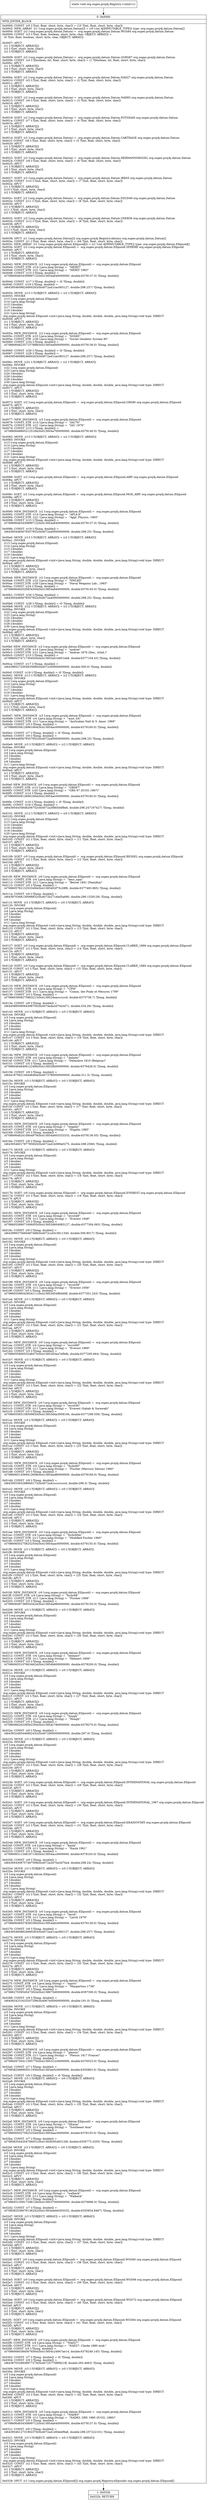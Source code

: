 digraph "CFG fororg.osgeo.proj4j.Registry.\<clinit\>()V" {
Node_0 [shape=record,label="{0\:\ 0x0000|MTH_ENTER_BLOCK\l|0x0000: CONST  (r0 I:?[int, float, short, byte, char]) = (10 ?[int, float, short, byte, char]) \l0x0002: NEW_ARRAY  (r1 I:org.osgeo.proj4j.datum.Datum[]) = (r0 I:int A[IMMUTABLE_TYPE]) type: org.osgeo.proj4j.datum.Datum[] \l0x0004: SGET  (r2 I:org.osgeo.proj4j.datum.Datum) =  org.osgeo.proj4j.datum.Datum.WGS84 org.osgeo.proj4j.datum.Datum \l0x0006: CONST  (r3 I:?[int, float, boolean, short, byte, char, OBJECT, ARRAY]) = \l  (0 ?[int, float, boolean, short, byte, char, OBJECT, ARRAY])\l \l0x0007: APUT  \l  (r1 I:?[OBJECT, ARRAY][])\l  (r3 I:?[int, short, byte, char])\l  (r2 I:?[OBJECT, ARRAY])\l \l0x0009: SGET  (r2 I:org.osgeo.proj4j.datum.Datum) =  org.osgeo.proj4j.datum.Datum.GGRS87 org.osgeo.proj4j.datum.Datum \l0x000b: CONST  (r4 I:?[boolean, int, float, short, byte, char]) = (1 ?[boolean, int, float, short, byte, char]) \l0x000c: APUT  \l  (r1 I:?[OBJECT, ARRAY][])\l  (r4 I:?[int, short, byte, char])\l  (r2 I:?[OBJECT, ARRAY])\l \l0x000e: SGET  (r2 I:org.osgeo.proj4j.datum.Datum) =  org.osgeo.proj4j.datum.Datum.NAD27 org.osgeo.proj4j.datum.Datum \l0x0010: CONST  (r5 I:?[int, float, short, byte, char]) = (2 ?[int, float, short, byte, char]) \l0x0011: APUT  \l  (r1 I:?[OBJECT, ARRAY][])\l  (r5 I:?[int, short, byte, char])\l  (r2 I:?[OBJECT, ARRAY])\l \l0x0013: SGET  (r2 I:org.osgeo.proj4j.datum.Datum) =  org.osgeo.proj4j.datum.Datum.NAD83 org.osgeo.proj4j.datum.Datum \l0x0015: CONST  (r6 I:?[int, float, short, byte, char]) = (3 ?[int, float, short, byte, char]) \l0x0016: APUT  \l  (r1 I:?[OBJECT, ARRAY][])\l  (r6 I:?[int, short, byte, char])\l  (r2 I:?[OBJECT, ARRAY])\l \l0x0018: SGET  (r2 I:org.osgeo.proj4j.datum.Datum) =  org.osgeo.proj4j.datum.Datum.POTSDAM org.osgeo.proj4j.datum.Datum \l0x001a: CONST  (r7 I:?[int, float, short, byte, char]) = (4 ?[int, float, short, byte, char]) \l0x001b: APUT  \l  (r1 I:?[OBJECT, ARRAY][])\l  (r7 I:?[int, short, byte, char])\l  (r2 I:?[OBJECT, ARRAY])\l \l0x001d: SGET  (r2 I:org.osgeo.proj4j.datum.Datum) =  org.osgeo.proj4j.datum.Datum.CARTHAGE org.osgeo.proj4j.datum.Datum \l0x001f: CONST  (r8 I:?[int, float, short, byte, char]) = (5 ?[int, float, short, byte, char]) \l0x0020: APUT  \l  (r1 I:?[OBJECT, ARRAY][])\l  (r8 I:?[int, short, byte, char])\l  (r2 I:?[OBJECT, ARRAY])\l \l0x0022: SGET  (r2 I:org.osgeo.proj4j.datum.Datum) =  org.osgeo.proj4j.datum.Datum.HERMANNSKOGEL org.osgeo.proj4j.datum.Datum \l0x0024: CONST  (r9 I:?[int, float, short, byte, char]) = (6 ?[int, float, short, byte, char]) \l0x0025: APUT  \l  (r1 I:?[OBJECT, ARRAY][])\l  (r9 I:?[int, short, byte, char])\l  (r2 I:?[OBJECT, ARRAY])\l \l0x0027: SGET  (r2 I:org.osgeo.proj4j.datum.Datum) =  org.osgeo.proj4j.datum.Datum.IRE65 org.osgeo.proj4j.datum.Datum \l0x0029: CONST  (r10 I:?[int, float, short, byte, char]) = (7 ?[int, float, short, byte, char]) \l0x002a: APUT  \l  (r1 I:?[OBJECT, ARRAY][])\l  (r10 I:?[int, short, byte, char])\l  (r2 I:?[OBJECT, ARRAY])\l \l0x002c: SGET  (r2 I:org.osgeo.proj4j.datum.Datum) =  org.osgeo.proj4j.datum.Datum.NZGD49 org.osgeo.proj4j.datum.Datum \l0x002e: CONST  (r11 I:?[int, float, short, byte, char]) = (8 ?[int, float, short, byte, char]) \l0x0030: APUT  \l  (r1 I:?[OBJECT, ARRAY][])\l  (r11 I:?[int, short, byte, char])\l  (r2 I:?[OBJECT, ARRAY])\l \l0x0032: SGET  (r2 I:org.osgeo.proj4j.datum.Datum) =  org.osgeo.proj4j.datum.Datum.OSEB36 org.osgeo.proj4j.datum.Datum \l0x0034: CONST  (r12 I:?[int, float, short, byte, char]) = (9 ?[int, float, short, byte, char]) \l0x0036: APUT  \l  (r1 I:?[OBJECT, ARRAY][])\l  (r12 I:?[int, short, byte, char])\l  (r2 I:?[OBJECT, ARRAY])\l \l0x0038: SPUT  (r1 I:org.osgeo.proj4j.datum.Datum[]) org.osgeo.proj4j.Registry.datums org.osgeo.proj4j.datum.Datum[] \l0x003a: CONST  (r1 I:?[int, float, short, byte, char]) = (44 ?[int, float, short, byte, char]) \l0x003c: NEW_ARRAY  (r1 I:org.osgeo.proj4j.datum.Ellipsoid[]) = (r1 I:int A[IMMUTABLE_TYPE]) type: org.osgeo.proj4j.datum.Ellipsoid[] \l0x003e: SGET  (r2 I:org.osgeo.proj4j.datum.Ellipsoid) =  org.osgeo.proj4j.datum.Ellipsoid.SPHERE org.osgeo.proj4j.datum.Ellipsoid \l0x0040: APUT  \l  (r1 I:?[OBJECT, ARRAY][])\l  (r3 I:?[int, short, byte, char])\l  (r2 I:?[OBJECT, ARRAY])\l \l0x0042: NEW_INSTANCE  (r2 I:org.osgeo.proj4j.datum.Ellipsoid) =  org.osgeo.proj4j.datum.Ellipsoid \l0x0044: CONST_STR  (r14 I:java.lang.String) =  \"MERIT\" \l0x0046: CONST_STR  (r21 I:java.lang.String) =  \"MERIT 1983\" \l0x0048: CONST  (r15 I:?[long, double]) = \l  (4708606483430899712(0x415854a640000000, double:6378137.0) ?[long, double])\l \l0x004d: CONST  (r17 I:?[long, double]) = (0 ?[long, double]) \l0x004f: CONST  (r19 I:?[long, double]) = \l  (4643954608824660263(0x4072a41cac083127, double:298.257) ?[long, double])\l \l0x0054: MOVE  (r13 I:?[OBJECT, ARRAY]) = (r2 I:?[OBJECT, ARRAY]) \l0x0055: INVOKE  \l  (r13 I:org.osgeo.proj4j.datum.Ellipsoid)\l  (r14 I:java.lang.String)\l  (r15 I:double)\l  (r17 I:double)\l  (r19 I:double)\l  (r21 I:java.lang.String)\l org.osgeo.proj4j.datum.Ellipsoid.\<init\>(java.lang.String, double, double, double, java.lang.String):void type: DIRECT \l0x0058: APUT  \l  (r1 I:?[OBJECT, ARRAY][])\l  (r4 I:?[int, short, byte, char])\l  (r2 I:?[OBJECT, ARRAY])\l \l0x005a: NEW_INSTANCE  (r2 I:org.osgeo.proj4j.datum.Ellipsoid) =  org.osgeo.proj4j.datum.Ellipsoid \l0x005c: CONST_STR  (r23 I:java.lang.String) =  \"SGS85\" \l0x005e: CONST_STR  (r30 I:java.lang.String) =  \"Soviet Geodetic System 85\" \l0x0060: CONST  (r24 I:?[long, double]) = \l  (4708606482357157888(0x415854a600000000, double:6378136.0) ?[long, double])\l \l0x0065: CONST  (r26 I:?[long, double]) = (0 ?[long, double]) \l0x0067: CONST  (r28 I:?[long, double]) = \l  (4643954608824660263(0x4072a41cac083127, double:298.257) ?[long, double])\l \l0x006c: MOVE  (r22 I:?[OBJECT, ARRAY]) = (r2 I:?[OBJECT, ARRAY]) \l0x006e: INVOKE  \l  (r22 I:org.osgeo.proj4j.datum.Ellipsoid)\l  (r23 I:java.lang.String)\l  (r24 I:double)\l  (r26 I:double)\l  (r28 I:double)\l  (r30 I:java.lang.String)\l org.osgeo.proj4j.datum.Ellipsoid.\<init\>(java.lang.String, double, double, double, java.lang.String):void type: DIRECT \l0x0071: APUT  \l  (r1 I:?[OBJECT, ARRAY][])\l  (r5 I:?[int, short, byte, char])\l  (r2 I:?[OBJECT, ARRAY])\l \l0x0073: SGET  (r2 I:org.osgeo.proj4j.datum.Ellipsoid) =  org.osgeo.proj4j.datum.Ellipsoid.GRS80 org.osgeo.proj4j.datum.Ellipsoid \l0x0075: APUT  \l  (r1 I:?[OBJECT, ARRAY][])\l  (r6 I:?[int, short, byte, char])\l  (r2 I:?[OBJECT, ARRAY])\l \l0x0077: NEW_INSTANCE  (r2 I:org.osgeo.proj4j.datum.Ellipsoid) =  org.osgeo.proj4j.datum.Ellipsoid \l0x0079: CONST_STR  (r14 I:java.lang.String) =  \"IAU76\" \l0x007b: CONST_STR  (r21 I:java.lang.String) =  \"IAU 1976\" \l0x007d: CONST  (r15 I:?[long, double]) = \l  (4708606486652125184(0x415854a700000000, double:6378140.0) ?[long, double])\l \l0x0082: MOVE  (r13 I:?[OBJECT, ARRAY]) = (r2 I:?[OBJECT, ARRAY]) \l0x0083: INVOKE  \l  (r13 I:org.osgeo.proj4j.datum.Ellipsoid)\l  (r14 I:java.lang.String)\l  (r15 I:double)\l  (r17 I:double)\l  (r19 I:double)\l  (r21 I:java.lang.String)\l org.osgeo.proj4j.datum.Ellipsoid.\<init\>(java.lang.String, double, double, double, java.lang.String):void type: DIRECT \l0x0086: APUT  \l  (r1 I:?[OBJECT, ARRAY][])\l  (r7 I:?[int, short, byte, char])\l  (r2 I:?[OBJECT, ARRAY])\l \l0x0088: SGET  (r2 I:org.osgeo.proj4j.datum.Ellipsoid) =  org.osgeo.proj4j.datum.Ellipsoid.AIRY org.osgeo.proj4j.datum.Ellipsoid \l0x008a: APUT  \l  (r1 I:?[OBJECT, ARRAY][])\l  (r8 I:?[int, short, byte, char])\l  (r2 I:?[OBJECT, ARRAY])\l \l0x008c: SGET  (r2 I:org.osgeo.proj4j.datum.Ellipsoid) =  org.osgeo.proj4j.datum.Ellipsoid.MOD_AIRY org.osgeo.proj4j.datum.Ellipsoid \l0x008e: APUT  \l  (r1 I:?[OBJECT, ARRAY][])\l  (r9 I:?[int, short, byte, char])\l  (r2 I:?[OBJECT, ARRAY])\l \l0x0090: NEW_INSTANCE  (r2 I:org.osgeo.proj4j.datum.Ellipsoid) =  org.osgeo.proj4j.datum.Ellipsoid \l0x0092: CONST_STR  (r14 I:java.lang.String) =  \"APL4.9\" \l0x0094: CONST_STR  (r21 I:java.lang.String) =  \"Appl. Physics. 1965\" \l0x0096: CONST  (r15 I:?[long, double]) = \l  (4708606483430899712(0x415854a640000000, double:6378137.0) ?[long, double])\l \l0x009b: CONST  (r19 I:?[long, double]) = \l  (4643954485679357952(0x4072a40000000000, double:298.25) ?[long, double])\l \l0x00a0: MOVE  (r13 I:?[OBJECT, ARRAY]) = (r2 I:?[OBJECT, ARRAY]) \l0x00a1: INVOKE  \l  (r13 I:org.osgeo.proj4j.datum.Ellipsoid)\l  (r14 I:java.lang.String)\l  (r15 I:double)\l  (r17 I:double)\l  (r19 I:double)\l  (r21 I:java.lang.String)\l org.osgeo.proj4j.datum.Ellipsoid.\<init\>(java.lang.String, double, double, double, java.lang.String):void type: DIRECT \l0x00a4: APUT  \l  (r1 I:?[OBJECT, ARRAY][])\l  (r10 I:?[int, short, byte, char])\l  (r2 I:?[OBJECT, ARRAY])\l \l0x00a6: NEW_INSTANCE  (r2 I:org.osgeo.proj4j.datum.Ellipsoid) =  org.osgeo.proj4j.datum.Ellipsoid \l0x00a8: CONST_STR  (r23 I:java.lang.String) =  \"NWL9D\" \l0x00aa: CONST_STR  (r30 I:java.lang.String) =  \"Naval Weapons Lab., 1965\" \l0x00ac: CONST  (r24 I:?[long, double]) = \l  (4708606492020834304(0x415854a840000000, double:6378145.0) ?[long, double])\l \l0x00b1: CONST  (r26 I:?[long, double]) = \l  (4643954485679357952(0x4072a40000000000, double:298.25) ?[long, double])\l \l0x00b6: CONST  (r28 I:?[long, double]) = (0 ?[long, double]) \l0x00b8: MOVE  (r22 I:?[OBJECT, ARRAY]) = (r2 I:?[OBJECT, ARRAY]) \l0x00ba: INVOKE  \l  (r22 I:org.osgeo.proj4j.datum.Ellipsoid)\l  (r23 I:java.lang.String)\l  (r24 I:double)\l  (r26 I:double)\l  (r28 I:double)\l  (r30 I:java.lang.String)\l org.osgeo.proj4j.datum.Ellipsoid.\<init\>(java.lang.String, double, double, double, java.lang.String):void type: DIRECT \l0x00bd: APUT  \l  (r1 I:?[OBJECT, ARRAY][])\l  (r11 I:?[int, short, byte, char])\l  (r2 I:?[OBJECT, ARRAY])\l \l0x00bf: NEW_INSTANCE  (r2 I:org.osgeo.proj4j.datum.Ellipsoid) =  org.osgeo.proj4j.datum.Ellipsoid \l0x00c1: CONST_STR  (r14 I:java.lang.String) =  \"andrae\" \l0x00c3: CONST_STR  (r21 I:java.lang.String) =  \"Andrae 1876 (Den., Iclnd.)\" \l0x00c5: CONST  (r15 I:?[long, double]) = \l  (4708605374717304504(0x415853a41b851eb8, double:6377104.43) ?[long, double])\l \l0x00ca: CONST  (r17 I:?[long, double]) = \l  (4643985272004935680(0x4072c00000000000, double:300.0) ?[long, double])\l \l0x00cf: CONST  (r19 I:?[long, double]) = (0 ?[long, double]) \l0x00d1: MOVE  (r13 I:?[OBJECT, ARRAY]) = (r2 I:?[OBJECT, ARRAY]) \l0x00d2: INVOKE  \l  (r13 I:org.osgeo.proj4j.datum.Ellipsoid)\l  (r14 I:java.lang.String)\l  (r15 I:double)\l  (r17 I:double)\l  (r19 I:double)\l  (r21 I:java.lang.String)\l org.osgeo.proj4j.datum.Ellipsoid.\<init\>(java.lang.String, double, double, double, java.lang.String):void type: DIRECT \l0x00d5: APUT  \l  (r1 I:?[OBJECT, ARRAY][])\l  (r12 I:?[int, short, byte, char])\l  (r2 I:?[OBJECT, ARRAY])\l \l0x00d7: NEW_INSTANCE  (r2 I:org.osgeo.proj4j.datum.Ellipsoid) =  org.osgeo.proj4j.datum.Ellipsoid \l0x00d9: CONST_STR  (r4 I:java.lang.String) =  \"aust_SA\" \l0x00db: CONST_STR  (r11 I:java.lang.String) =  \"Australian Natl & S. Amer. 1969\" \l0x00dd: CONST  (r5 I:?[long, double]) = \l  (4708606508126961664(0x415854ac00000000, double:6378160.0) ?[long, double])\l \l0x00e2: CONST  (r7 I:?[long, double]) = (0 ?[long, double]) \l0x00e4: CONST  (r9 I:?[long, double]) = \l  (4643954485679357952(0x4072a40000000000, double:298.25) ?[long, double])\l \l0x00e9: MOVE  (r3 I:?[OBJECT, ARRAY]) = (r2 I:?[OBJECT, ARRAY]) \l0x00ea: INVOKE  \l  (r3 I:org.osgeo.proj4j.datum.Ellipsoid)\l  (r4 I:java.lang.String)\l  (r5 I:double)\l  (r7 I:double)\l  (r9 I:double)\l  (r11 I:java.lang.String)\l org.osgeo.proj4j.datum.Ellipsoid.\<init\>(java.lang.String, double, double, double, java.lang.String):void type: DIRECT \l0x00ed: APUT  \l  (r1 I:?[OBJECT, ARRAY][])\l  (r0 I:?[int, short, byte, char])\l  (r2 I:?[OBJECT, ARRAY])\l \l0x00ef: NEW_INSTANCE  (r0 I:org.osgeo.proj4j.datum.Ellipsoid) =  org.osgeo.proj4j.datum.Ellipsoid \l0x00f1: CONST_STR  (r13 I:java.lang.String) =  \"GRS67\" \l0x00f3: CONST_STR  (r20 I:java.lang.String) =  \"GRS 67 (IUGG 1967)\" \l0x00f5: CONST  (r14 I:?[long, double]) = \l  (4708606508126961664(0x415854ac00000000, double:6378160.0) ?[long, double])\l \l0x00fa: CONST  (r16 I:?[long, double]) = (0 ?[long, double]) \l0x00fc: CONST  (r18 I:?[long, double]) = \l  (4643954435848206752(0x4072a3f465d4f9a0, double:298.247167427) ?[long, double])\l \l0x0101: MOVE  (r12 I:?[OBJECT, ARRAY]) = (r0 I:?[OBJECT, ARRAY]) \l0x0102: INVOKE  \l  (r12 I:org.osgeo.proj4j.datum.Ellipsoid)\l  (r13 I:java.lang.String)\l  (r14 I:double)\l  (r16 I:double)\l  (r18 I:double)\l  (r20 I:java.lang.String)\l org.osgeo.proj4j.datum.Ellipsoid.\<init\>(java.lang.String, double, double, double, java.lang.String):void type: DIRECT \l0x0105: CONST  (r2 I:?[int, float, short, byte, char]) = (11 ?[int, float, short, byte, char]) \l0x0107: APUT  \l  (r1 I:?[OBJECT, ARRAY][])\l  (r2 I:?[int, short, byte, char])\l  (r0 I:?[OBJECT, ARRAY])\l \l0x0109: SGET  (r0 I:org.osgeo.proj4j.datum.Ellipsoid) =  org.osgeo.proj4j.datum.Ellipsoid.BESSEL org.osgeo.proj4j.datum.Ellipsoid \l0x010b: CONST  (r2 I:?[int, float, short, byte, char]) = (12 ?[int, float, short, byte, char]) \l0x010d: APUT  \l  (r1 I:?[OBJECT, ARRAY][])\l  (r2 I:?[int, short, byte, char])\l  (r0 I:?[OBJECT, ARRAY])\l \l0x010f: NEW_INSTANCE  (r0 I:org.osgeo.proj4j.datum.Ellipsoid) =  org.osgeo.proj4j.datum.Ellipsoid \l0x0111: CONST_STR  (r4 I:java.lang.String) =  \"bess_nam\" \l0x0113: CONST_STR  (r11 I:java.lang.String) =  \"Bessel 1841 (Namibia)\" \l0x0115: CONST  (r5 I:?[long, double]) = \l  (4708605782132533494(0x41585402f75c28f6, double:6377483.865) ?[long, double])\l \l0x011a: CONST  (r9 I:?[long, double]) = \l  (4643970368130098832(0x4072b271ebd5a690, double:299.1528128) ?[long, double])\l \l0x011f: MOVE  (r3 I:?[OBJECT, ARRAY]) = (r0 I:?[OBJECT, ARRAY]) \l0x0120: INVOKE  \l  (r3 I:org.osgeo.proj4j.datum.Ellipsoid)\l  (r4 I:java.lang.String)\l  (r5 I:double)\l  (r7 I:double)\l  (r9 I:double)\l  (r11 I:java.lang.String)\l org.osgeo.proj4j.datum.Ellipsoid.\<init\>(java.lang.String, double, double, double, java.lang.String):void type: DIRECT \l0x0123: CONST  (r2 I:?[int, float, short, byte, char]) = (13 ?[int, float, short, byte, char]) \l0x0125: APUT  \l  (r1 I:?[OBJECT, ARRAY][])\l  (r2 I:?[int, short, byte, char])\l  (r0 I:?[OBJECT, ARRAY])\l \l0x0127: SGET  (r0 I:org.osgeo.proj4j.datum.Ellipsoid) =  org.osgeo.proj4j.datum.Ellipsoid.CLARKE_1866 org.osgeo.proj4j.datum.Ellipsoid \l0x0129: CONST  (r2 I:?[int, float, short, byte, char]) = (14 ?[int, float, short, byte, char]) \l0x012b: APUT  \l  (r1 I:?[OBJECT, ARRAY][])\l  (r2 I:?[int, short, byte, char])\l  (r0 I:?[OBJECT, ARRAY])\l \l0x012d: SGET  (r0 I:org.osgeo.proj4j.datum.Ellipsoid) =  org.osgeo.proj4j.datum.Ellipsoid.CLARKE_1880 org.osgeo.proj4j.datum.Ellipsoid \l0x012f: CONST  (r2 I:?[int, float, short, byte, char]) = (15 ?[int, float, short, byte, char]) \l0x0131: APUT  \l  (r1 I:?[OBJECT, ARRAY][])\l  (r2 I:?[int, short, byte, char])\l  (r0 I:?[OBJECT, ARRAY])\l \l0x0133: NEW_INSTANCE  (r0 I:org.osgeo.proj4j.datum.Ellipsoid) =  org.osgeo.proj4j.datum.Ellipsoid \l0x0135: CONST_STR  (r4 I:java.lang.String) =  \"CPM\" \l0x0137: CONST_STR  (r11 I:java.lang.String) =  \"Comm. des Poids et Mesures 1799\" \l0x0139: CONST  (r5 I:?[long, double]) = \l  (4708603908275883213(0x4158524eaccccccd, double:6375738.7) ?[long, double])\l \l0x013e: CONST  (r9 I:?[long, double]) = \l  (4644588508064398705(0x4074e4a3d70a3d71, double:334.29) ?[long, double])\l \l0x0143: MOVE  (r3 I:?[OBJECT, ARRAY]) = (r0 I:?[OBJECT, ARRAY]) \l0x0144: INVOKE  \l  (r3 I:org.osgeo.proj4j.datum.Ellipsoid)\l  (r4 I:java.lang.String)\l  (r5 I:double)\l  (r7 I:double)\l  (r9 I:double)\l  (r11 I:java.lang.String)\l org.osgeo.proj4j.datum.Ellipsoid.\<init\>(java.lang.String, double, double, double, java.lang.String):void type: DIRECT \l0x0147: CONST  (r2 I:?[int, float, short, byte, char]) = (16 ?[int, float, short, byte, char]) \l0x0149: APUT  \l  (r1 I:?[OBJECT, ARRAY][])\l  (r2 I:?[int, short, byte, char])\l  (r0 I:?[OBJECT, ARRAY])\l \l0x014b: NEW_INSTANCE  (r0 I:org.osgeo.proj4j.datum.Ellipsoid) =  org.osgeo.proj4j.datum.Ellipsoid \l0x014d: CONST_STR  (r4 I:java.lang.String) =  \"delmbr\" \l0x014f: CONST_STR  (r11 I:java.lang.String) =  \"Delambre 1810 (Belgium)\" \l0x0151: CONST  (r5 I:?[long, double]) = \l  (4708604648406122496(0x415852fb00000000, double:6376428.0) ?[long, double])\l \l0x0156: CONST  (r9 I:?[long, double]) = \l  (4644187582144446464(0x4073780000000000, double:311.5) ?[long, double])\l \l0x015b: MOVE  (r3 I:?[OBJECT, ARRAY]) = (r0 I:?[OBJECT, ARRAY]) \l0x015c: INVOKE  \l  (r3 I:org.osgeo.proj4j.datum.Ellipsoid)\l  (r4 I:java.lang.String)\l  (r5 I:double)\l  (r7 I:double)\l  (r9 I:double)\l  (r11 I:java.lang.String)\l org.osgeo.proj4j.datum.Ellipsoid.\<init\>(java.lang.String, double, double, double, java.lang.String):void type: DIRECT \l0x015f: CONST  (r2 I:?[int, float, short, byte, char]) = (17 ?[int, float, short, byte, char]) \l0x0161: APUT  \l  (r1 I:?[OBJECT, ARRAY][])\l  (r2 I:?[int, short, byte, char])\l  (r0 I:?[OBJECT, ARRAY])\l \l0x0163: NEW_INSTANCE  (r0 I:org.osgeo.proj4j.datum.Ellipsoid) =  org.osgeo.proj4j.datum.Ellipsoid \l0x0165: CONST_STR  (r4 I:java.lang.String) =  \"engelis\" \l0x0167: CONST_STR  (r11 I:java.lang.String) =  \"Engelis 1985\" \l0x0169: CONST  (r5 I:?[long, double]) = \l  (4708606482410844979(0x415854a603333333, double:6378136.05) ?[long, double])\l \l0x016e: CONST  (r9 I:?[long, double]) = \l  (4643954601787785845(0x4072a41b089a0275, double:298.2566) ?[long, double])\l \l0x0173: MOVE  (r3 I:?[OBJECT, ARRAY]) = (r0 I:?[OBJECT, ARRAY]) \l0x0174: INVOKE  \l  (r3 I:org.osgeo.proj4j.datum.Ellipsoid)\l  (r4 I:java.lang.String)\l  (r5 I:double)\l  (r7 I:double)\l  (r9 I:double)\l  (r11 I:java.lang.String)\l org.osgeo.proj4j.datum.Ellipsoid.\<init\>(java.lang.String, double, double, double, java.lang.String):void type: DIRECT \l0x0177: CONST  (r2 I:?[int, float, short, byte, char]) = (18 ?[int, float, short, byte, char]) \l0x0179: APUT  \l  (r1 I:?[OBJECT, ARRAY][])\l  (r2 I:?[int, short, byte, char])\l  (r0 I:?[OBJECT, ARRAY])\l \l0x017b: SGET  (r0 I:org.osgeo.proj4j.datum.Ellipsoid) =  org.osgeo.proj4j.datum.Ellipsoid.EVEREST org.osgeo.proj4j.datum.Ellipsoid \l0x017d: CONST  (r2 I:?[int, float, short, byte, char]) = (19 ?[int, float, short, byte, char]) \l0x017f: APUT  \l  (r1 I:?[OBJECT, ARRAY][])\l  (r2 I:?[int, short, byte, char])\l  (r0 I:?[OBJECT, ARRAY])\l \l0x0181: NEW_INSTANCE  (r0 I:org.osgeo.proj4j.datum.Ellipsoid) =  org.osgeo.proj4j.datum.Ellipsoid \l0x0183: CONST_STR  (r4 I:java.lang.String) =  \"evrst48\" \l0x0185: CONST_STR  (r11 I:java.lang.String) =  \"Everest 1948\" \l0x0187: CONST  (r5 I:?[long, double]) = \l  (4708605589071606055(0x415853d604083127, double:6377304.063) ?[long, double])\l \l0x018c: CONST  (r9 I:?[long, double]) = \l  (4643999375660487488(0x4072ccd3c3611340, double:300.8017) ?[long, double])\l \l0x0191: MOVE  (r3 I:?[OBJECT, ARRAY]) = (r0 I:?[OBJECT, ARRAY]) \l0x0192: INVOKE  \l  (r3 I:org.osgeo.proj4j.datum.Ellipsoid)\l  (r4 I:java.lang.String)\l  (r5 I:double)\l  (r7 I:double)\l  (r9 I:double)\l  (r11 I:java.lang.String)\l org.osgeo.proj4j.datum.Ellipsoid.\<init\>(java.lang.String, double, double, double, java.lang.String):void type: DIRECT \l0x0195: CONST  (r2 I:?[int, float, short, byte, char]) = (20 ?[int, float, short, byte, char]) \l0x0197: APUT  \l  (r1 I:?[OBJECT, ARRAY][])\l  (r2 I:?[int, short, byte, char])\l  (r0 I:?[OBJECT, ARRAY])\l \l0x0199: NEW_INSTANCE  (r0 I:org.osgeo.proj4j.datum.Ellipsoid) =  org.osgeo.proj4j.datum.Ellipsoid \l0x019b: CONST_STR  (r4 I:java.lang.String) =  \"evrst56\" \l0x019d: CONST_STR  (r11 I:java.lang.String) =  \"Everest 1956\" \l0x019f: CONST  (r5 I:?[long, double]) = \l  (4708605586043654111(0x415853d54f8d4fdf, double:6377301.243) ?[long, double])\l \l0x01a4: MOVE  (r3 I:?[OBJECT, ARRAY]) = (r0 I:?[OBJECT, ARRAY]) \l0x01a5: INVOKE  \l  (r3 I:org.osgeo.proj4j.datum.Ellipsoid)\l  (r4 I:java.lang.String)\l  (r5 I:double)\l  (r7 I:double)\l  (r9 I:double)\l  (r11 I:java.lang.String)\l org.osgeo.proj4j.datum.Ellipsoid.\<init\>(java.lang.String, double, double, double, java.lang.String):void type: DIRECT \l0x01a8: CONST  (r2 I:?[int, float, short, byte, char]) = (21 ?[int, float, short, byte, char]) \l0x01aa: APUT  \l  (r1 I:?[OBJECT, ARRAY][])\l  (r2 I:?[int, short, byte, char])\l  (r0 I:?[OBJECT, ARRAY])\l \l0x01ac: NEW_INSTANCE  (r0 I:org.osgeo.proj4j.datum.Ellipsoid) =  org.osgeo.proj4j.datum.Ellipsoid \l0x01ae: CONST_STR  (r4 I:java.lang.String) =  \"evrst69\" \l0x01b0: CONST_STR  (r11 I:java.lang.String) =  \"Everest 1969\" \l0x01b2: CONST  (r5 I:?[long, double]) = \l  (4708605580053248475(0x415853d3ea7ef9db, double:6377295.664) ?[long, double])\l \l0x01b7: MOVE  (r3 I:?[OBJECT, ARRAY]) = (r0 I:?[OBJECT, ARRAY]) \l0x01b8: INVOKE  \l  (r3 I:org.osgeo.proj4j.datum.Ellipsoid)\l  (r4 I:java.lang.String)\l  (r5 I:double)\l  (r7 I:double)\l  (r9 I:double)\l  (r11 I:java.lang.String)\l org.osgeo.proj4j.datum.Ellipsoid.\<init\>(java.lang.String, double, double, double, java.lang.String):void type: DIRECT \l0x01bb: CONST  (r2 I:?[int, float, short, byte, char]) = (22 ?[int, float, short, byte, char]) \l0x01bd: APUT  \l  (r1 I:?[OBJECT, ARRAY][])\l  (r2 I:?[int, short, byte, char])\l  (r0 I:?[OBJECT, ARRAY])\l \l0x01bf: NEW_INSTANCE  (r0 I:org.osgeo.proj4j.datum.Ellipsoid) =  org.osgeo.proj4j.datum.Ellipsoid \l0x01c1: CONST_STR  (r4 I:java.lang.String) =  \"evrstSS\" \l0x01c3: CONST_STR  (r11 I:java.lang.String) =  \"Everest (Sabah & Sarawak)\" \l0x01c5: CONST  (r5 I:?[long, double]) = \l  (4708605583158509830(0x415853d4a3958106, double:6377298.556) ?[long, double])\l \l0x01ca: MOVE  (r3 I:?[OBJECT, ARRAY]) = (r0 I:?[OBJECT, ARRAY]) \l0x01cb: INVOKE  \l  (r3 I:org.osgeo.proj4j.datum.Ellipsoid)\l  (r4 I:java.lang.String)\l  (r5 I:double)\l  (r7 I:double)\l  (r9 I:double)\l  (r11 I:java.lang.String)\l org.osgeo.proj4j.datum.Ellipsoid.\<init\>(java.lang.String, double, double, double, java.lang.String):void type: DIRECT \l0x01ce: CONST  (r2 I:?[int, float, short, byte, char]) = (23 ?[int, float, short, byte, char]) \l0x01d0: APUT  \l  (r1 I:?[OBJECT, ARRAY][])\l  (r2 I:?[int, short, byte, char])\l  (r0 I:?[OBJECT, ARRAY])\l \l0x01d2: NEW_INSTANCE  (r0 I:org.osgeo.proj4j.datum.Ellipsoid) =  org.osgeo.proj4j.datum.Ellipsoid \l0x01d4: CONST_STR  (r4 I:java.lang.String) =  \"fschr60\" \l0x01d6: CONST_STR  (r11 I:java.lang.String) =  \"Fischer (Mercury Datum) 1960\" \l0x01d8: CONST  (r5 I:?[long, double]) = \l  (4708606514569412608(0x415854ad80000000, double:6378166.0) ?[long, double])\l \l0x01dd: CONST  (r9 I:?[long, double]) = \l  (4643955365288660173(0x4072a4cccccccccd, double:298.3) ?[long, double])\l \l0x01e2: MOVE  (r3 I:?[OBJECT, ARRAY]) = (r0 I:?[OBJECT, ARRAY]) \l0x01e3: INVOKE  \l  (r3 I:org.osgeo.proj4j.datum.Ellipsoid)\l  (r4 I:java.lang.String)\l  (r5 I:double)\l  (r7 I:double)\l  (r9 I:double)\l  (r11 I:java.lang.String)\l org.osgeo.proj4j.datum.Ellipsoid.\<init\>(java.lang.String, double, double, double, java.lang.String):void type: DIRECT \l0x01e6: CONST  (r2 I:?[int, float, short, byte, char]) = (24 ?[int, float, short, byte, char]) \l0x01e8: APUT  \l  (r1 I:?[OBJECT, ARRAY][])\l  (r2 I:?[int, short, byte, char])\l  (r0 I:?[OBJECT, ARRAY])\l \l0x01ea: NEW_INSTANCE  (r0 I:org.osgeo.proj4j.datum.Ellipsoid) =  org.osgeo.proj4j.datum.Ellipsoid \l0x01ec: CONST_STR  (r4 I:java.lang.String) =  \"fschr60m\" \l0x01ee: CONST_STR  (r11 I:java.lang.String) =  \"Modified Fischer 1960\" \l0x01f0: CONST  (r5 I:?[long, double]) = \l  (4708606502758252544(0x415854aac0000000, double:6378155.0) ?[long, double])\l \l0x01f5: MOVE  (r3 I:?[OBJECT, ARRAY]) = (r0 I:?[OBJECT, ARRAY]) \l0x01f6: INVOKE  \l  (r3 I:org.osgeo.proj4j.datum.Ellipsoid)\l  (r4 I:java.lang.String)\l  (r5 I:double)\l  (r7 I:double)\l  (r9 I:double)\l  (r11 I:java.lang.String)\l org.osgeo.proj4j.datum.Ellipsoid.\<init\>(java.lang.String, double, double, double, java.lang.String):void type: DIRECT \l0x01f9: CONST  (r2 I:?[int, float, short, byte, char]) = (25 ?[int, float, short, byte, char]) \l0x01fb: APUT  \l  (r1 I:?[OBJECT, ARRAY][])\l  (r2 I:?[int, short, byte, char])\l  (r0 I:?[OBJECT, ARRAY])\l \l0x01fd: NEW_INSTANCE  (r0 I:org.osgeo.proj4j.datum.Ellipsoid) =  org.osgeo.proj4j.datum.Ellipsoid \l0x01ff: CONST_STR  (r4 I:java.lang.String) =  \"fschr68\" \l0x0201: CONST_STR  (r11 I:java.lang.String) =  \"Fischer 1968\" \l0x0203: CONST  (r5 I:?[long, double]) = \l  (4708606497389543424(0x415854a980000000, double:6378150.0) ?[long, double])\l \l0x0208: MOVE  (r3 I:?[OBJECT, ARRAY]) = (r0 I:?[OBJECT, ARRAY]) \l0x0209: INVOKE  \l  (r3 I:org.osgeo.proj4j.datum.Ellipsoid)\l  (r4 I:java.lang.String)\l  (r5 I:double)\l  (r7 I:double)\l  (r9 I:double)\l  (r11 I:java.lang.String)\l org.osgeo.proj4j.datum.Ellipsoid.\<init\>(java.lang.String, double, double, double, java.lang.String):void type: DIRECT \l0x020c: CONST  (r2 I:?[int, float, short, byte, char]) = (26 ?[int, float, short, byte, char]) \l0x020e: APUT  \l  (r1 I:?[OBJECT, ARRAY][])\l  (r2 I:?[int, short, byte, char])\l  (r0 I:?[OBJECT, ARRAY])\l \l0x0210: NEW_INSTANCE  (r0 I:org.osgeo.proj4j.datum.Ellipsoid) =  org.osgeo.proj4j.datum.Ellipsoid \l0x0212: CONST_STR  (r4 I:java.lang.String) =  \"helmert\" \l0x0214: CONST_STR  (r11 I:java.lang.String) =  \"Helmert 1906\" \l0x0216: CONST  (r5 I:?[long, double]) = \l  (4708606551076634624(0x415854b600000000, double:6378200.0) ?[long, double])\l \l0x021b: MOVE  (r3 I:?[OBJECT, ARRAY]) = (r0 I:?[OBJECT, ARRAY]) \l0x021c: INVOKE  \l  (r3 I:org.osgeo.proj4j.datum.Ellipsoid)\l  (r4 I:java.lang.String)\l  (r5 I:double)\l  (r7 I:double)\l  (r9 I:double)\l  (r11 I:java.lang.String)\l org.osgeo.proj4j.datum.Ellipsoid.\<init\>(java.lang.String, double, double, double, java.lang.String):void type: DIRECT \l0x021f: CONST  (r2 I:?[int, float, short, byte, char]) = (27 ?[int, float, short, byte, char]) \l0x0221: APUT  \l  (r1 I:?[OBJECT, ARRAY][])\l  (r2 I:?[int, short, byte, char])\l  (r0 I:?[OBJECT, ARRAY])\l \l0x0223: NEW_INSTANCE  (r0 I:org.osgeo.proj4j.datum.Ellipsoid) =  org.osgeo.proj4j.datum.Ellipsoid \l0x0225: CONST_STR  (r4 I:java.lang.String) =  \"hough\" \l0x0227: CONST_STR  (r11 I:java.lang.String) =  \"Hough\" \l0x0229: CONST  (r5 I:?[long, double]) = \l  (4708606626238562304(0x415854c780000000, double:6378270.0) ?[long, double])\l \l0x022e: CONST  (r9 I:?[long, double]) = \l  (4643932495446802432(0x4072900000000000, double:297.0) ?[long, double])\l \l0x0233: MOVE  (r3 I:?[OBJECT, ARRAY]) = (r0 I:?[OBJECT, ARRAY]) \l0x0234: INVOKE  \l  (r3 I:org.osgeo.proj4j.datum.Ellipsoid)\l  (r4 I:java.lang.String)\l  (r5 I:double)\l  (r7 I:double)\l  (r9 I:double)\l  (r11 I:java.lang.String)\l org.osgeo.proj4j.datum.Ellipsoid.\<init\>(java.lang.String, double, double, double, java.lang.String):void type: DIRECT \l0x0237: CONST  (r2 I:?[int, float, short, byte, char]) = (28 ?[int, float, short, byte, char]) \l0x0239: APUT  \l  (r1 I:?[OBJECT, ARRAY][])\l  (r2 I:?[int, short, byte, char])\l  (r0 I:?[OBJECT, ARRAY])\l \l0x023b: SGET  (r0 I:org.osgeo.proj4j.datum.Ellipsoid) =  org.osgeo.proj4j.datum.Ellipsoid.INTERNATIONAL org.osgeo.proj4j.datum.Ellipsoid \l0x023d: CONST  (r2 I:?[int, float, short, byte, char]) = (29 ?[int, float, short, byte, char]) \l0x023f: APUT  \l  (r1 I:?[OBJECT, ARRAY][])\l  (r2 I:?[int, short, byte, char])\l  (r0 I:?[OBJECT, ARRAY])\l \l0x0241: SGET  (r0 I:org.osgeo.proj4j.datum.Ellipsoid) =  org.osgeo.proj4j.datum.Ellipsoid.INTERNATIONAL_1967 org.osgeo.proj4j.datum.Ellipsoid \l0x0243: CONST  (r2 I:?[int, float, short, byte, char]) = (30 ?[int, float, short, byte, char]) \l0x0245: APUT  \l  (r1 I:?[OBJECT, ARRAY][])\l  (r2 I:?[int, short, byte, char])\l  (r0 I:?[OBJECT, ARRAY])\l \l0x0247: SGET  (r0 I:org.osgeo.proj4j.datum.Ellipsoid) =  org.osgeo.proj4j.datum.Ellipsoid.KRASSOVSKY org.osgeo.proj4j.datum.Ellipsoid \l0x0249: CONST  (r2 I:?[int, float, short, byte, char]) = (31 ?[int, float, short, byte, char]) \l0x024b: APUT  \l  (r1 I:?[OBJECT, ARRAY][])\l  (r2 I:?[int, short, byte, char])\l  (r0 I:?[OBJECT, ARRAY])\l \l0x024d: NEW_INSTANCE  (r0 I:org.osgeo.proj4j.datum.Ellipsoid) =  org.osgeo.proj4j.datum.Ellipsoid \l0x024f: CONST_STR  (r4 I:java.lang.String) =  \"kaula\" \l0x0251: CONST_STR  (r11 I:java.lang.String) =  \"Kaula 1961\" \l0x0253: CONST  (r5 I:?[long, double]) = \l  (4708606511348187136(0x415854acc0000000, double:6378163.0) ?[long, double])\l \l0x0258: CONST  (r9 I:?[long, double]) = \l  (4643954309757497508(0x4072a3d70a3d70a4, double:298.24) ?[long, double])\l \l0x025d: MOVE  (r3 I:?[OBJECT, ARRAY]) = (r0 I:?[OBJECT, ARRAY]) \l0x025e: INVOKE  \l  (r3 I:org.osgeo.proj4j.datum.Ellipsoid)\l  (r4 I:java.lang.String)\l  (r5 I:double)\l  (r7 I:double)\l  (r9 I:double)\l  (r11 I:java.lang.String)\l org.osgeo.proj4j.datum.Ellipsoid.\<init\>(java.lang.String, double, double, double, java.lang.String):void type: DIRECT \l0x0261: CONST  (r2 I:?[int, float, short, byte, char]) = (32 ?[int, float, short, byte, char]) \l0x0263: APUT  \l  (r1 I:?[OBJECT, ARRAY][])\l  (r2 I:?[int, short, byte, char])\l  (r0 I:?[OBJECT, ARRAY])\l \l0x0265: NEW_INSTANCE  (r0 I:org.osgeo.proj4j.datum.Ellipsoid) =  org.osgeo.proj4j.datum.Ellipsoid \l0x0267: CONST_STR  (r4 I:java.lang.String) =  \"lerch\" \l0x0269: CONST_STR  (r11 I:java.lang.String) =  \"Lerch 1979\" \l0x026b: CONST  (r5 I:?[long, double]) = \l  (4708606485578383360(0x415854a6c0000000, double:6378139.0) ?[long, double])\l \l0x0270: CONST  (r9 I:?[long, double]) = \l  (4643954608824660263(0x4072a41cac083127, double:298.257) ?[long, double])\l \l0x0275: MOVE  (r3 I:?[OBJECT, ARRAY]) = (r0 I:?[OBJECT, ARRAY]) \l0x0276: INVOKE  \l  (r3 I:org.osgeo.proj4j.datum.Ellipsoid)\l  (r4 I:java.lang.String)\l  (r5 I:double)\l  (r7 I:double)\l  (r9 I:double)\l  (r11 I:java.lang.String)\l org.osgeo.proj4j.datum.Ellipsoid.\<init\>(java.lang.String, double, double, double, java.lang.String):void type: DIRECT \l0x0279: CONST  (r2 I:?[int, float, short, byte, char]) = (33 ?[int, float, short, byte, char]) \l0x027b: APUT  \l  (r1 I:?[OBJECT, ARRAY][])\l  (r2 I:?[int, short, byte, char])\l  (r0 I:?[OBJECT, ARRAY])\l \l0x027d: NEW_INSTANCE  (r0 I:org.osgeo.proj4j.datum.Ellipsoid) =  org.osgeo.proj4j.datum.Ellipsoid \l0x027f: CONST_STR  (r4 I:java.lang.String) =  \"mprts\" \l0x0281: CONST_STR  (r11 I:java.lang.String) =  \"Maupertius 1738\" \l0x0283: CONST  (r5 I:?[long, double]) = \l  (4708627059545473024(0x4158675d00000000, double:6397300.0) ?[long, double])\l \l0x0288: CONST  (r9 I:?[long, double]) = \l  (4640924231633207296(0x4067e00000000000, double:191.0) ?[long, double])\l \l0x028d: MOVE  (r3 I:?[OBJECT, ARRAY]) = (r0 I:?[OBJECT, ARRAY]) \l0x028e: INVOKE  \l  (r3 I:org.osgeo.proj4j.datum.Ellipsoid)\l  (r4 I:java.lang.String)\l  (r5 I:double)\l  (r7 I:double)\l  (r9 I:double)\l  (r11 I:java.lang.String)\l org.osgeo.proj4j.datum.Ellipsoid.\<init\>(java.lang.String, double, double, double, java.lang.String):void type: DIRECT \l0x0291: CONST  (r2 I:?[int, float, short, byte, char]) = (34 ?[int, float, short, byte, char]) \l0x0293: APUT  \l  (r1 I:?[OBJECT, ARRAY][])\l  (r2 I:?[int, short, byte, char])\l  (r0 I:?[OBJECT, ARRAY])\l \l0x0295: NEW_INSTANCE  (r0 I:org.osgeo.proj4j.datum.Ellipsoid) =  org.osgeo.proj4j.datum.Ellipsoid \l0x0297: CONST_STR  (r4 I:java.lang.String) =  \"plessis\" \l0x0299: CONST_STR  (r11 I:java.lang.String) =  \"Plessis 1817 France)\" \l0x029b: CONST  (r5 I:?[long, double]) = \l  (4708604750411595776(0x41585312c0000000, double:6376523.0) ?[long, double])\l \l0x02a0: CONST  (r7 I:?[long, double]) = \l  (4708582566905511936(0x41583ee5c0000000, double:6355863.0) ?[long, double])\l \l0x02a5: CONST  (r9 I:?[long, double]) = (0 ?[long, double]) \l0x02a7: MOVE  (r3 I:?[OBJECT, ARRAY]) = (r0 I:?[OBJECT, ARRAY]) \l0x02a8: INVOKE  \l  (r3 I:org.osgeo.proj4j.datum.Ellipsoid)\l  (r4 I:java.lang.String)\l  (r5 I:double)\l  (r7 I:double)\l  (r9 I:double)\l  (r11 I:java.lang.String)\l org.osgeo.proj4j.datum.Ellipsoid.\<init\>(java.lang.String, double, double, double, java.lang.String):void type: DIRECT \l0x02ab: CONST  (r2 I:?[int, float, short, byte, char]) = (35 ?[int, float, short, byte, char]) \l0x02ad: APUT  \l  (r1 I:?[OBJECT, ARRAY][])\l  (r2 I:?[int, short, byte, char])\l  (r0 I:?[OBJECT, ARRAY])\l \l0x02af: NEW_INSTANCE  (r0 I:org.osgeo.proj4j.datum.Ellipsoid) =  org.osgeo.proj4j.datum.Ellipsoid \l0x02b1: CONST_STR  (r4 I:java.lang.String) =  \"SEasia\" \l0x02b3: CONST_STR  (r11 I:java.lang.String) =  \"Southeast Asia\" \l0x02b5: CONST  (r5 I:?[long, double]) = \l  (4708606502758252544(0x415854aac0000000, double:6378155.0) ?[long, double])\l \l0x02ba: CONST  (r7 I:?[long, double]) = \l  (4708583544354706031(0x41583fc95483126f, double:6356773.3205) ?[long, double])\l \l0x02bf: MOVE  (r3 I:?[OBJECT, ARRAY]) = (r0 I:?[OBJECT, ARRAY]) \l0x02c0: INVOKE  \l  (r3 I:org.osgeo.proj4j.datum.Ellipsoid)\l  (r4 I:java.lang.String)\l  (r5 I:double)\l  (r7 I:double)\l  (r9 I:double)\l  (r11 I:java.lang.String)\l org.osgeo.proj4j.datum.Ellipsoid.\<init\>(java.lang.String, double, double, double, java.lang.String):void type: DIRECT \l0x02c3: CONST  (r2 I:?[int, float, short, byte, char]) = (36 ?[int, float, short, byte, char]) \l0x02c5: APUT  \l  (r1 I:?[OBJECT, ARRAY][])\l  (r2 I:?[int, short, byte, char])\l  (r0 I:?[OBJECT, ARRAY])\l \l0x02c7: NEW_INSTANCE  (r0 I:org.osgeo.proj4j.datum.Ellipsoid) =  org.osgeo.proj4j.datum.Ellipsoid \l0x02c9: CONST_STR  (r4 I:java.lang.String) =  \"walbeck\" \l0x02cb: CONST_STR  (r11 I:java.lang.String) =  \"Walbeck\" \l0x02cd: CONST  (r5 I:?[long, double]) = \l  (4708605150917296128(0x4158537000000000, double:6376896.0) ?[long, double])\l \l0x02d2: CONST  (r7 I:?[long, double]) = \l  (4708582536676136242(0x41583edeb6305532, double:6355834.8467) ?[long, double])\l \l0x02d7: MOVE  (r3 I:?[OBJECT, ARRAY]) = (r0 I:?[OBJECT, ARRAY]) \l0x02d8: INVOKE  \l  (r3 I:org.osgeo.proj4j.datum.Ellipsoid)\l  (r4 I:java.lang.String)\l  (r5 I:double)\l  (r7 I:double)\l  (r9 I:double)\l  (r11 I:java.lang.String)\l org.osgeo.proj4j.datum.Ellipsoid.\<init\>(java.lang.String, double, double, double, java.lang.String):void type: DIRECT \l0x02db: CONST  (r2 I:?[int, float, short, byte, char]) = (37 ?[int, float, short, byte, char]) \l0x02dd: APUT  \l  (r1 I:?[OBJECT, ARRAY][])\l  (r2 I:?[int, short, byte, char])\l  (r0 I:?[OBJECT, ARRAY])\l \l0x02df: SGET  (r0 I:org.osgeo.proj4j.datum.Ellipsoid) =  org.osgeo.proj4j.datum.Ellipsoid.WGS60 org.osgeo.proj4j.datum.Ellipsoid \l0x02e1: CONST  (r2 I:?[int, float, short, byte, char]) = (38 ?[int, float, short, byte, char]) \l0x02e3: APUT  \l  (r1 I:?[OBJECT, ARRAY][])\l  (r2 I:?[int, short, byte, char])\l  (r0 I:?[OBJECT, ARRAY])\l \l0x02e5: SGET  (r0 I:org.osgeo.proj4j.datum.Ellipsoid) =  org.osgeo.proj4j.datum.Ellipsoid.WGS66 org.osgeo.proj4j.datum.Ellipsoid \l0x02e7: CONST  (r2 I:?[int, float, short, byte, char]) = (39 ?[int, float, short, byte, char]) \l0x02e9: APUT  \l  (r1 I:?[OBJECT, ARRAY][])\l  (r2 I:?[int, short, byte, char])\l  (r0 I:?[OBJECT, ARRAY])\l \l0x02eb: SGET  (r0 I:org.osgeo.proj4j.datum.Ellipsoid) =  org.osgeo.proj4j.datum.Ellipsoid.WGS72 org.osgeo.proj4j.datum.Ellipsoid \l0x02ed: CONST  (r2 I:?[int, float, short, byte, char]) = (40 ?[int, float, short, byte, char]) \l0x02ef: APUT  \l  (r1 I:?[OBJECT, ARRAY][])\l  (r2 I:?[int, short, byte, char])\l  (r0 I:?[OBJECT, ARRAY])\l \l0x02f1: SGET  (r0 I:org.osgeo.proj4j.datum.Ellipsoid) =  org.osgeo.proj4j.datum.Ellipsoid.WGS84 org.osgeo.proj4j.datum.Ellipsoid \l0x02f3: CONST  (r2 I:?[int, float, short, byte, char]) = (41 ?[int, float, short, byte, char]) \l0x02f5: APUT  \l  (r1 I:?[OBJECT, ARRAY][])\l  (r2 I:?[int, short, byte, char])\l  (r0 I:?[OBJECT, ARRAY])\l \l0x02f7: NEW_INSTANCE  (r0 I:org.osgeo.proj4j.datum.Ellipsoid) =  org.osgeo.proj4j.datum.Ellipsoid \l0x02f9: CONST_STR  (r4 I:java.lang.String) =  \"NAD27\" \l0x02fb: CONST_STR  (r11 I:java.lang.String) =  \"NAD27: Clarke 1880 mod.\" \l0x02fd: CONST  (r5 I:?[long, double]) = \l  (4708606603845676564(0x415854c24947ae14, double:6378249.145) ?[long, double])\l \l0x0302: CONST  (r7 I:?[long, double]) = (0 ?[long, double]) \l0x0304: CONST  (r9 I:?[long, double]) = \l  (4643870329938977279(0x40725775f6fd21ff, double:293.4663) ?[long, double])\l \l0x0309: MOVE  (r3 I:?[OBJECT, ARRAY]) = (r0 I:?[OBJECT, ARRAY]) \l0x030a: INVOKE  \l  (r3 I:org.osgeo.proj4j.datum.Ellipsoid)\l  (r4 I:java.lang.String)\l  (r5 I:double)\l  (r7 I:double)\l  (r9 I:double)\l  (r11 I:java.lang.String)\l org.osgeo.proj4j.datum.Ellipsoid.\<init\>(java.lang.String, double, double, double, java.lang.String):void type: DIRECT \l0x030d: CONST  (r2 I:?[int, float, short, byte, char]) = (42 ?[int, float, short, byte, char]) \l0x030f: APUT  \l  (r1 I:?[OBJECT, ARRAY][])\l  (r2 I:?[int, short, byte, char])\l  (r0 I:?[OBJECT, ARRAY])\l \l0x0311: NEW_INSTANCE  (r0 I:org.osgeo.proj4j.datum.Ellipsoid) =  org.osgeo.proj4j.datum.Ellipsoid \l0x0313: CONST_STR  (r4 I:java.lang.String) =  \"NAD83\" \l0x0315: CONST_STR  (r11 I:java.lang.String) =  \"NAD83: GRS 1980 (IUGG, 1980)\" \l0x0317: CONST  (r5 I:?[long, double]) = \l  (4708606483430899712(0x415854a640000000, double:6378137.0) ?[long, double])\l \l0x031c: CONST  (r9 I:?[long, double]) = \l  (4643954612731902376(0x4072a41d94ebf9a8, double:298.257222101) ?[long, double])\l \l0x0321: MOVE  (r3 I:?[OBJECT, ARRAY]) = (r0 I:?[OBJECT, ARRAY]) \l0x0322: INVOKE  \l  (r3 I:org.osgeo.proj4j.datum.Ellipsoid)\l  (r4 I:java.lang.String)\l  (r5 I:double)\l  (r7 I:double)\l  (r9 I:double)\l  (r11 I:java.lang.String)\l org.osgeo.proj4j.datum.Ellipsoid.\<init\>(java.lang.String, double, double, double, java.lang.String):void type: DIRECT \l0x0325: CONST  (r2 I:?[int, float, short, byte, char]) = (43 ?[int, float, short, byte, char]) \l0x0327: APUT  \l  (r1 I:?[OBJECT, ARRAY][])\l  (r2 I:?[int, short, byte, char])\l  (r0 I:?[OBJECT, ARRAY])\l \l0x0329: SPUT  (r1 I:org.osgeo.proj4j.datum.Ellipsoid[]) org.osgeo.proj4j.Registry.ellipsoids org.osgeo.proj4j.datum.Ellipsoid[] \l}"];
Node_1 [shape=record,label="{1\:\ 0x032b|0x032b: RETURN   \l}"];
MethodNode[shape=record,label="{static void org.osgeo.proj4j.Registry.\<clinit\>() }"];
MethodNode -> Node_0;
Node_0 -> Node_1;
}

